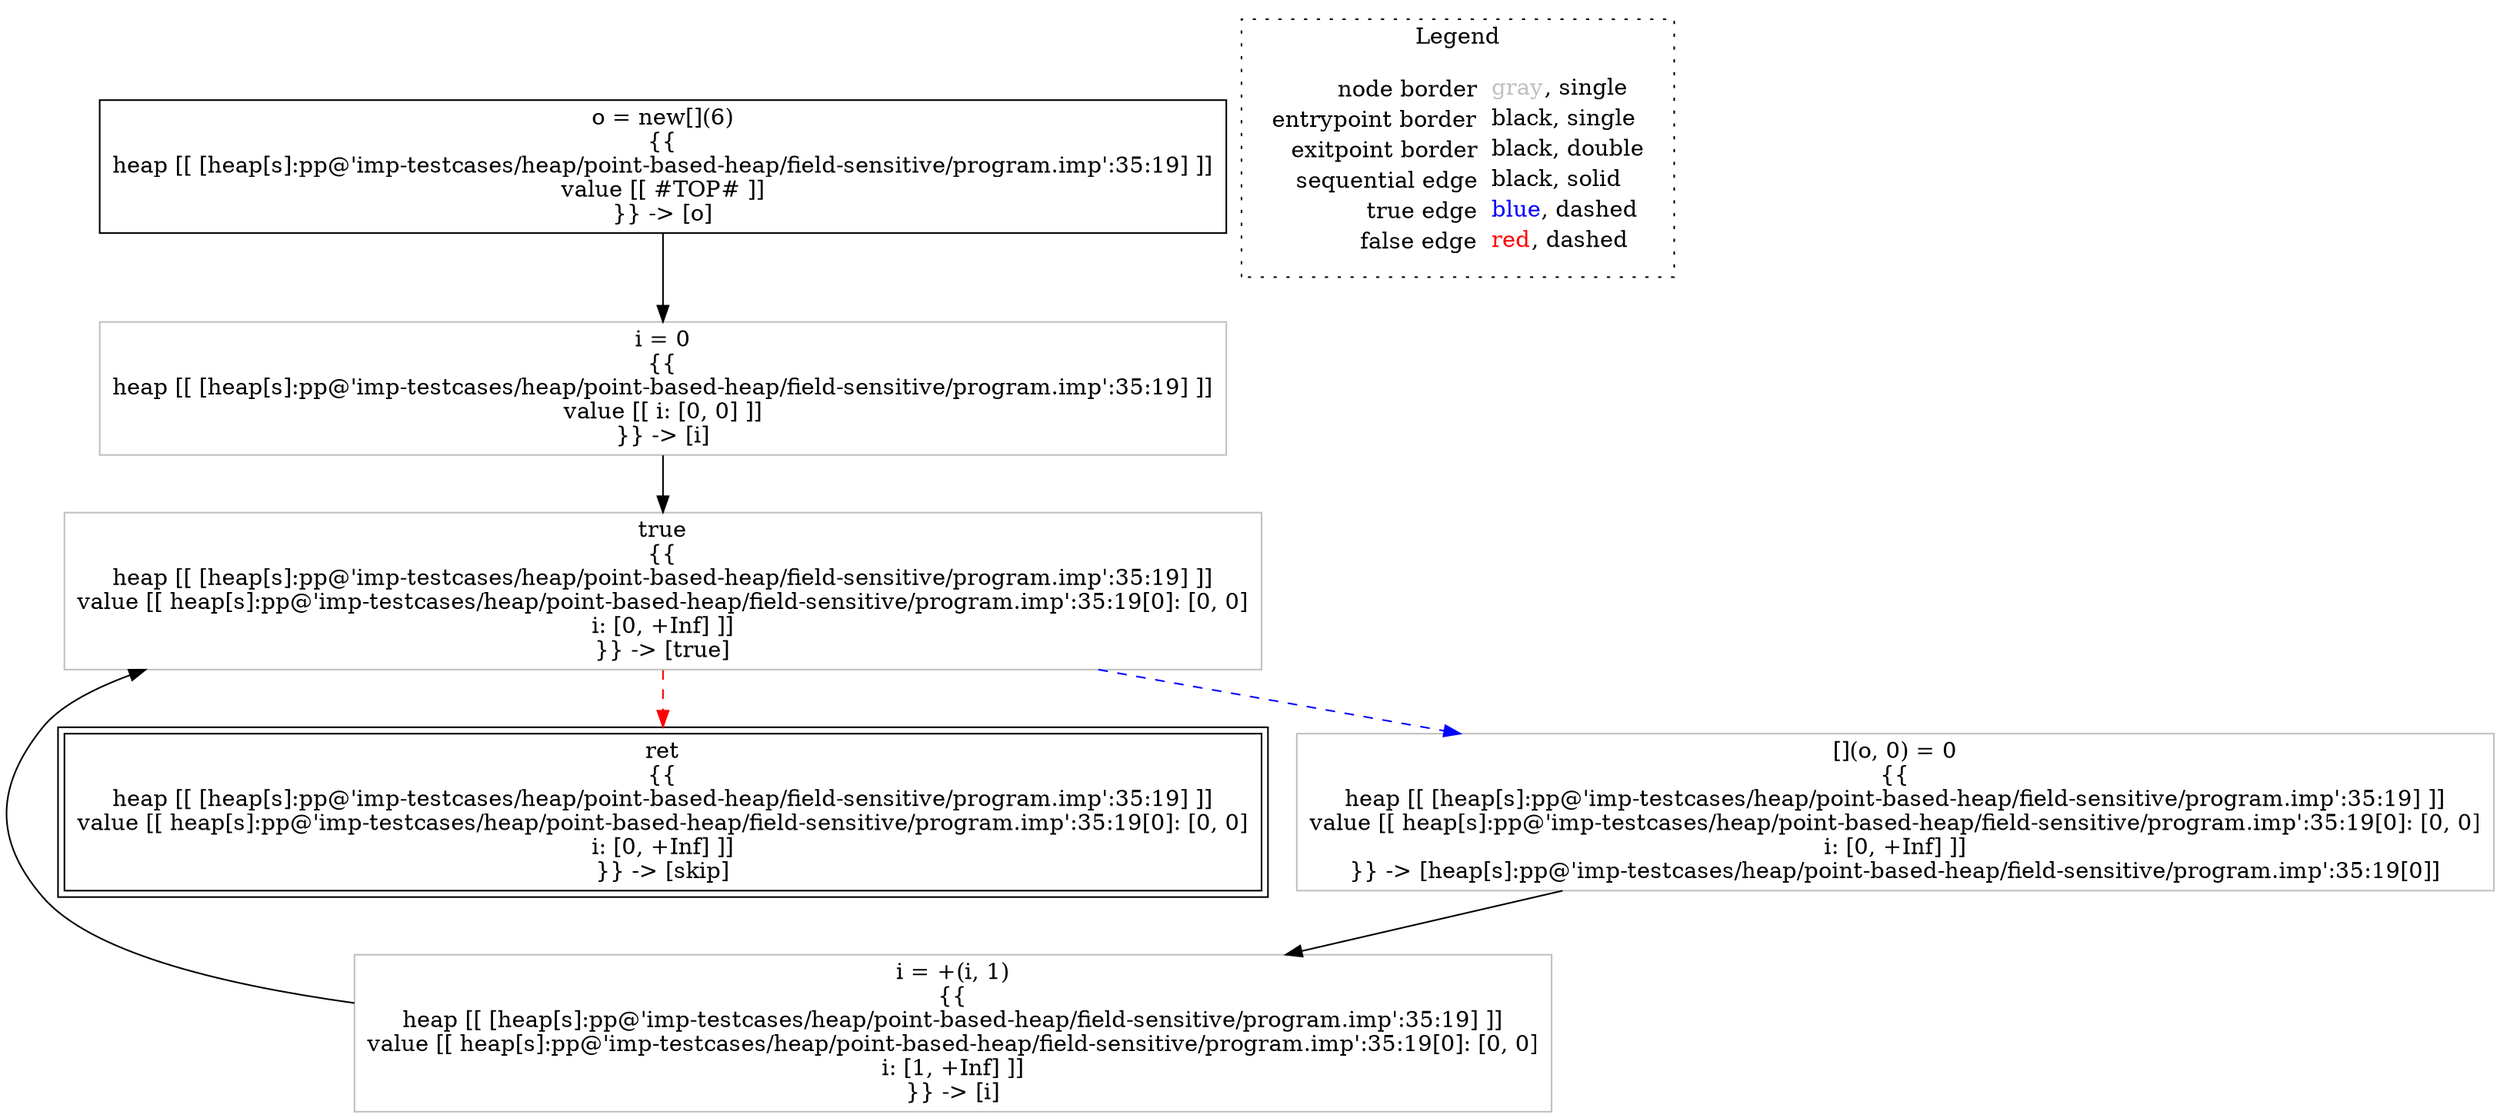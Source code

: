 digraph {
	"node0" [shape="rect",color="black",label=<o = new[](6)<BR/>{{<BR/>heap [[ [heap[s]:pp@'imp-testcases/heap/point-based-heap/field-sensitive/program.imp':35:19] ]]<BR/>value [[ #TOP# ]]<BR/>}} -&gt; [o]>];
	"node1" [shape="rect",color="gray",label=<i = +(i, 1)<BR/>{{<BR/>heap [[ [heap[s]:pp@'imp-testcases/heap/point-based-heap/field-sensitive/program.imp':35:19] ]]<BR/>value [[ heap[s]:pp@'imp-testcases/heap/point-based-heap/field-sensitive/program.imp':35:19[0]: [0, 0]<BR/>i: [1, +Inf] ]]<BR/>}} -&gt; [i]>];
	"node2" [shape="rect",color="black",peripheries="2",label=<ret<BR/>{{<BR/>heap [[ [heap[s]:pp@'imp-testcases/heap/point-based-heap/field-sensitive/program.imp':35:19] ]]<BR/>value [[ heap[s]:pp@'imp-testcases/heap/point-based-heap/field-sensitive/program.imp':35:19[0]: [0, 0]<BR/>i: [0, +Inf] ]]<BR/>}} -&gt; [skip]>];
	"node3" [shape="rect",color="gray",label=<[](o, 0) = 0<BR/>{{<BR/>heap [[ [heap[s]:pp@'imp-testcases/heap/point-based-heap/field-sensitive/program.imp':35:19] ]]<BR/>value [[ heap[s]:pp@'imp-testcases/heap/point-based-heap/field-sensitive/program.imp':35:19[0]: [0, 0]<BR/>i: [0, +Inf] ]]<BR/>}} -&gt; [heap[s]:pp@'imp-testcases/heap/point-based-heap/field-sensitive/program.imp':35:19[0]]>];
	"node4" [shape="rect",color="gray",label=<true<BR/>{{<BR/>heap [[ [heap[s]:pp@'imp-testcases/heap/point-based-heap/field-sensitive/program.imp':35:19] ]]<BR/>value [[ heap[s]:pp@'imp-testcases/heap/point-based-heap/field-sensitive/program.imp':35:19[0]: [0, 0]<BR/>i: [0, +Inf] ]]<BR/>}} -&gt; [true]>];
	"node5" [shape="rect",color="gray",label=<i = 0<BR/>{{<BR/>heap [[ [heap[s]:pp@'imp-testcases/heap/point-based-heap/field-sensitive/program.imp':35:19] ]]<BR/>value [[ i: [0, 0] ]]<BR/>}} -&gt; [i]>];
	"node1" -> "node4" [color="black"];
	"node3" -> "node1" [color="black"];
	"node4" -> "node2" [color="red",style="dashed"];
	"node4" -> "node3" [color="blue",style="dashed"];
	"node0" -> "node5" [color="black"];
	"node5" -> "node4" [color="black"];
subgraph cluster_legend {
	label="Legend";
	style=dotted;
	node [shape=plaintext];
	"legend" [label=<<table border="0" cellpadding="2" cellspacing="0" cellborder="0"><tr><td align="right">node border&nbsp;</td><td align="left"><font color="gray">gray</font>, single</td></tr><tr><td align="right">entrypoint border&nbsp;</td><td align="left"><font color="black">black</font>, single</td></tr><tr><td align="right">exitpoint border&nbsp;</td><td align="left"><font color="black">black</font>, double</td></tr><tr><td align="right">sequential edge&nbsp;</td><td align="left"><font color="black">black</font>, solid</td></tr><tr><td align="right">true edge&nbsp;</td><td align="left"><font color="blue">blue</font>, dashed</td></tr><tr><td align="right">false edge&nbsp;</td><td align="left"><font color="red">red</font>, dashed</td></tr></table>>];
}

}
